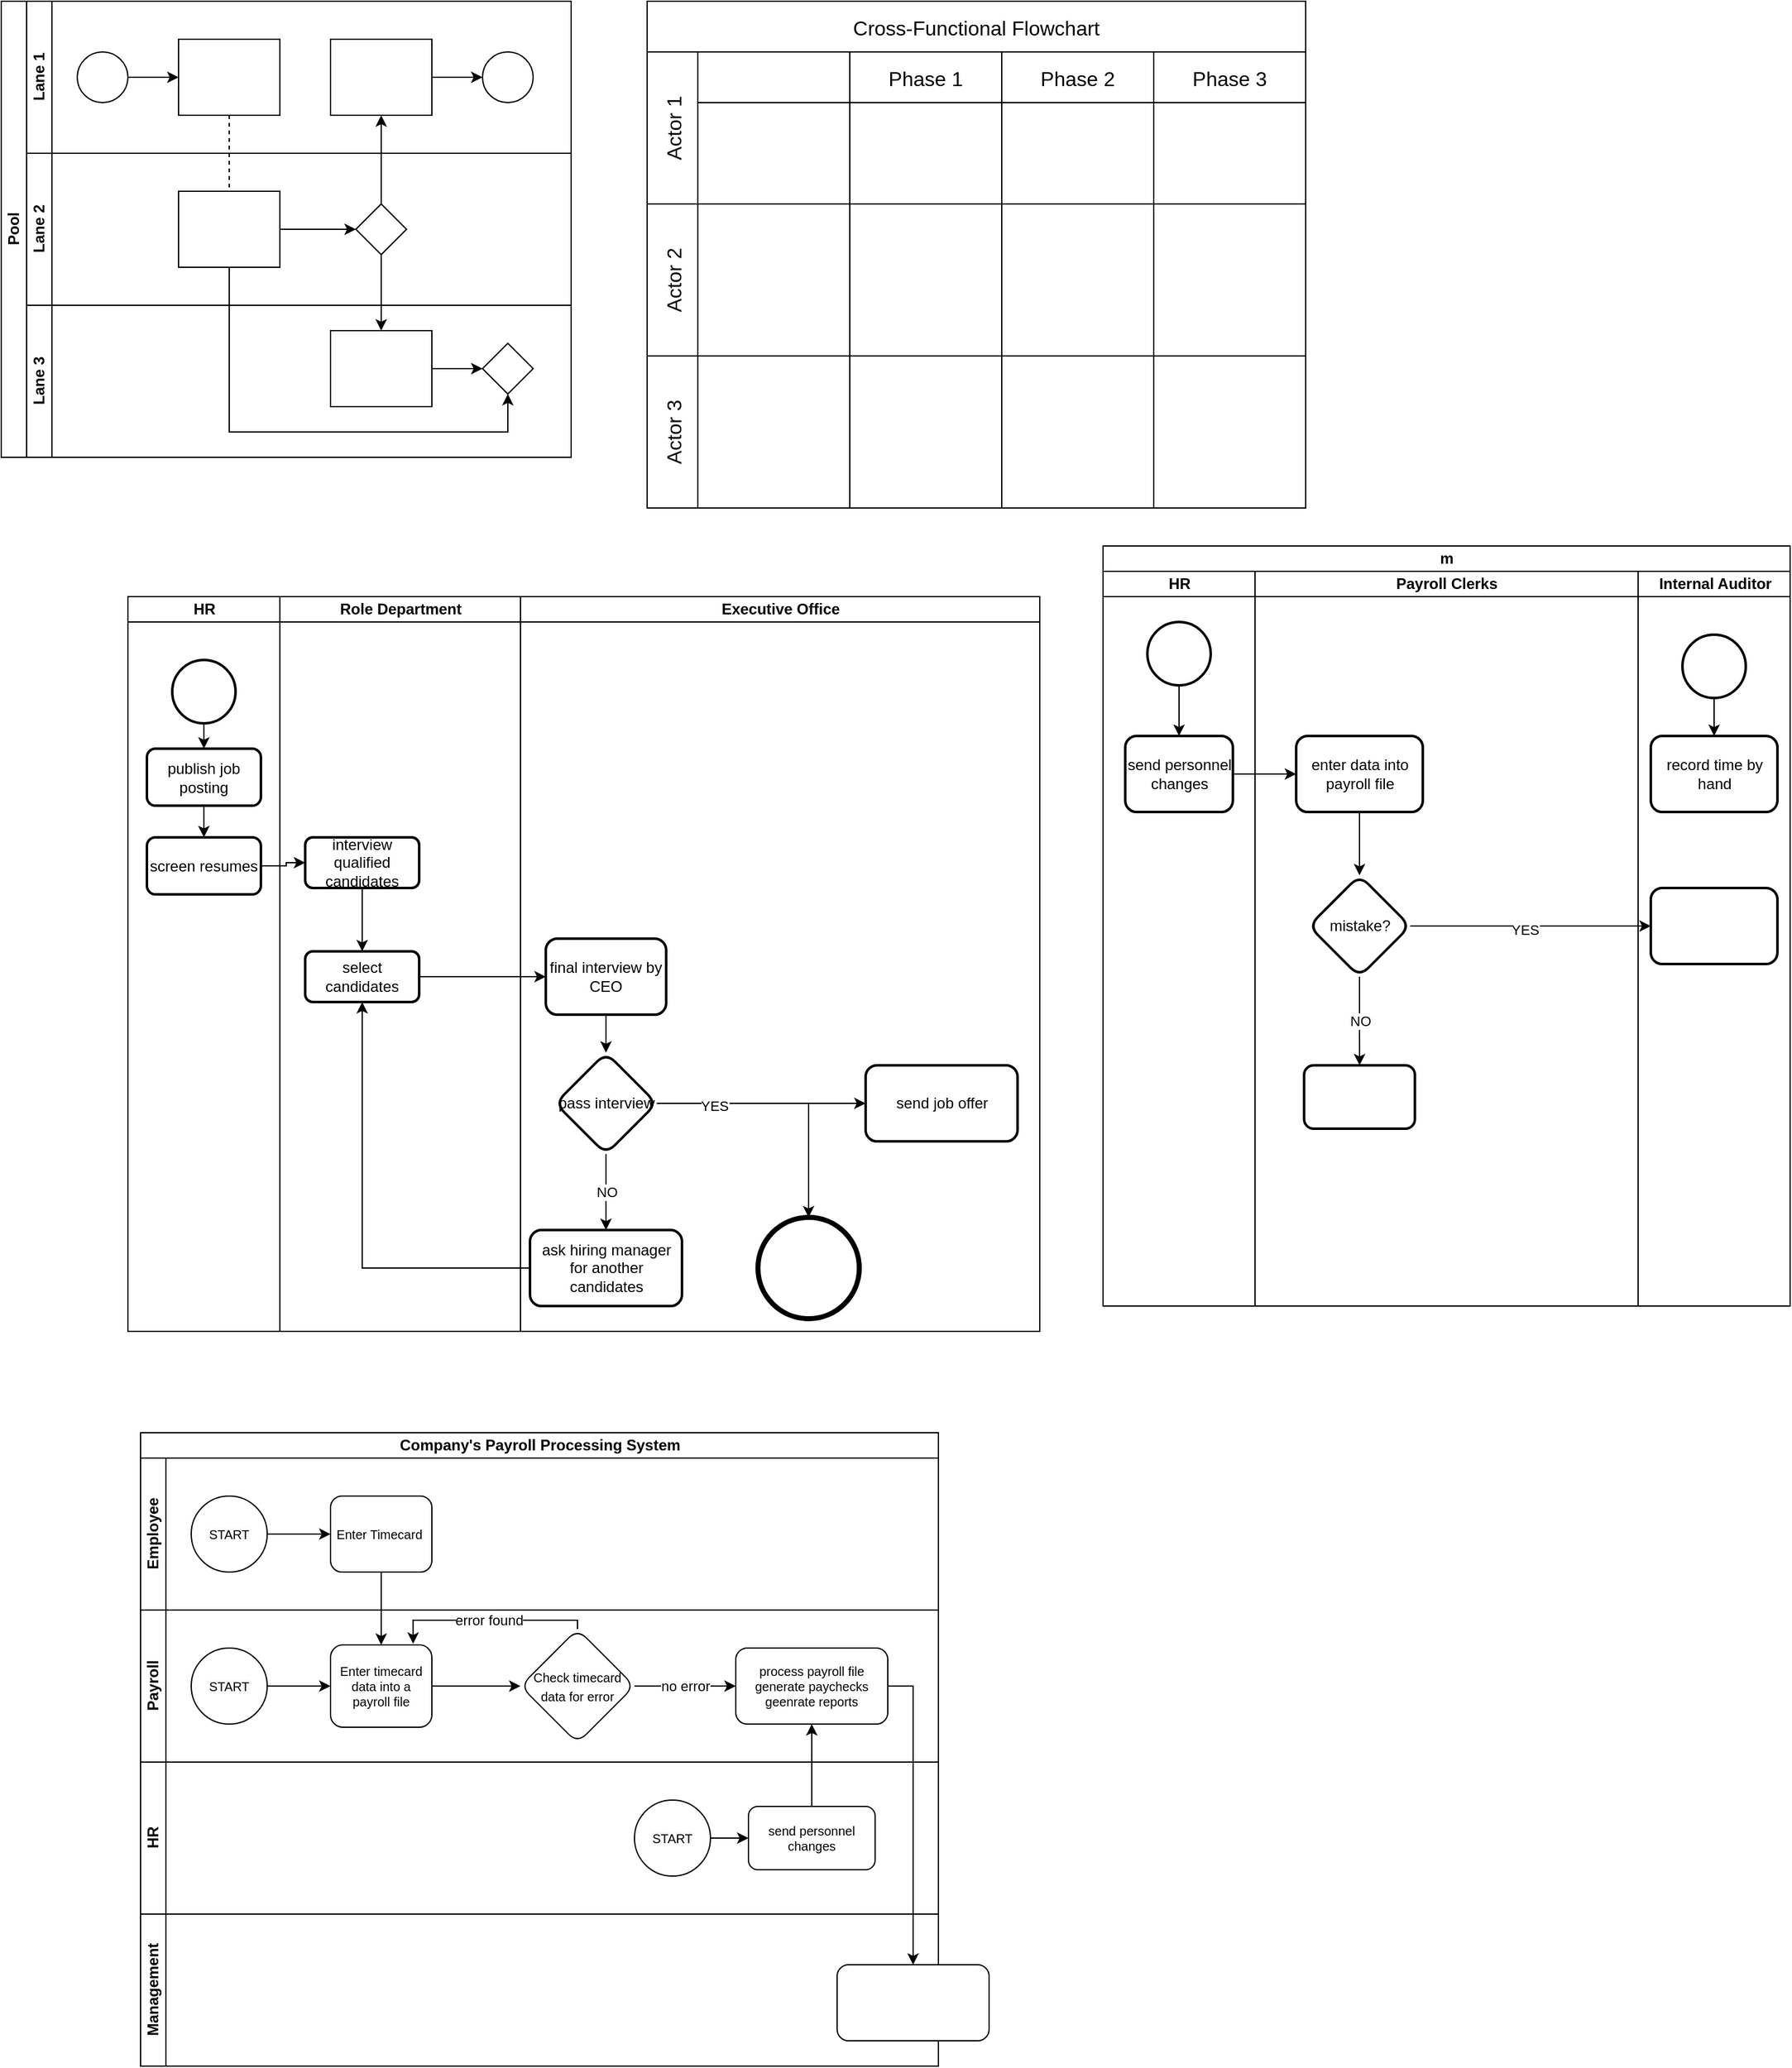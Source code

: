 <mxfile version="24.7.12">
  <diagram id="prtHgNgQTEPvFCAcTncT" name="Page-1">
    <mxGraphModel dx="1122" dy="752" grid="1" gridSize="10" guides="1" tooltips="1" connect="1" arrows="1" fold="1" page="1" pageScale="1" pageWidth="827" pageHeight="1169" math="0" shadow="0">
      <root>
        <mxCell id="0" />
        <mxCell id="1" parent="0" />
        <mxCell id="dNxyNK7c78bLwvsdeMH5-19" value="Pool" style="swimlane;html=1;childLayout=stackLayout;resizeParent=1;resizeParentMax=0;horizontal=0;startSize=20;horizontalStack=0;" parent="1" vertex="1">
          <mxGeometry x="120" y="120" width="450" height="360" as="geometry" />
        </mxCell>
        <mxCell id="dNxyNK7c78bLwvsdeMH5-27" value="" style="edgeStyle=orthogonalEdgeStyle;rounded=0;orthogonalLoop=1;jettySize=auto;html=1;dashed=1;endArrow=none;endFill=0;" parent="dNxyNK7c78bLwvsdeMH5-19" source="dNxyNK7c78bLwvsdeMH5-24" target="dNxyNK7c78bLwvsdeMH5-26" edge="1">
          <mxGeometry relative="1" as="geometry" />
        </mxCell>
        <mxCell id="dNxyNK7c78bLwvsdeMH5-31" style="edgeStyle=orthogonalEdgeStyle;rounded=0;orthogonalLoop=1;jettySize=auto;html=1;endArrow=classic;endFill=1;" parent="dNxyNK7c78bLwvsdeMH5-19" source="dNxyNK7c78bLwvsdeMH5-28" target="dNxyNK7c78bLwvsdeMH5-30" edge="1">
          <mxGeometry relative="1" as="geometry" />
        </mxCell>
        <mxCell id="dNxyNK7c78bLwvsdeMH5-35" style="edgeStyle=orthogonalEdgeStyle;rounded=0;orthogonalLoop=1;jettySize=auto;html=1;endArrow=classic;endFill=1;" parent="dNxyNK7c78bLwvsdeMH5-19" source="dNxyNK7c78bLwvsdeMH5-28" target="dNxyNK7c78bLwvsdeMH5-34" edge="1">
          <mxGeometry relative="1" as="geometry" />
        </mxCell>
        <mxCell id="dNxyNK7c78bLwvsdeMH5-38" style="edgeStyle=orthogonalEdgeStyle;rounded=0;orthogonalLoop=1;jettySize=auto;html=1;endArrow=classic;endFill=1;" parent="dNxyNK7c78bLwvsdeMH5-19" source="dNxyNK7c78bLwvsdeMH5-26" target="dNxyNK7c78bLwvsdeMH5-36" edge="1">
          <mxGeometry relative="1" as="geometry">
            <Array as="points">
              <mxPoint x="180" y="340" />
              <mxPoint x="400" y="340" />
            </Array>
          </mxGeometry>
        </mxCell>
        <mxCell id="dNxyNK7c78bLwvsdeMH5-20" value="Lane 1" style="swimlane;html=1;startSize=20;horizontal=0;" parent="dNxyNK7c78bLwvsdeMH5-19" vertex="1">
          <mxGeometry x="20" width="430" height="120" as="geometry" />
        </mxCell>
        <mxCell id="dNxyNK7c78bLwvsdeMH5-25" value="" style="edgeStyle=orthogonalEdgeStyle;rounded=0;orthogonalLoop=1;jettySize=auto;html=1;" parent="dNxyNK7c78bLwvsdeMH5-20" source="dNxyNK7c78bLwvsdeMH5-23" target="dNxyNK7c78bLwvsdeMH5-24" edge="1">
          <mxGeometry relative="1" as="geometry" />
        </mxCell>
        <mxCell id="dNxyNK7c78bLwvsdeMH5-23" value="" style="ellipse;whiteSpace=wrap;html=1;" parent="dNxyNK7c78bLwvsdeMH5-20" vertex="1">
          <mxGeometry x="40" y="40" width="40" height="40" as="geometry" />
        </mxCell>
        <mxCell id="dNxyNK7c78bLwvsdeMH5-24" value="" style="rounded=0;whiteSpace=wrap;html=1;fontFamily=Helvetica;fontSize=12;fontColor=#000000;align=center;" parent="dNxyNK7c78bLwvsdeMH5-20" vertex="1">
          <mxGeometry x="120" y="30" width="80" height="60" as="geometry" />
        </mxCell>
        <mxCell id="dNxyNK7c78bLwvsdeMH5-33" value="" style="edgeStyle=orthogonalEdgeStyle;rounded=0;orthogonalLoop=1;jettySize=auto;html=1;endArrow=classic;endFill=1;" parent="dNxyNK7c78bLwvsdeMH5-20" source="dNxyNK7c78bLwvsdeMH5-30" target="dNxyNK7c78bLwvsdeMH5-32" edge="1">
          <mxGeometry relative="1" as="geometry" />
        </mxCell>
        <mxCell id="dNxyNK7c78bLwvsdeMH5-30" value="" style="rounded=0;whiteSpace=wrap;html=1;fontFamily=Helvetica;fontSize=12;fontColor=#000000;align=center;" parent="dNxyNK7c78bLwvsdeMH5-20" vertex="1">
          <mxGeometry x="240" y="30" width="80" height="60" as="geometry" />
        </mxCell>
        <mxCell id="dNxyNK7c78bLwvsdeMH5-32" value="" style="ellipse;whiteSpace=wrap;html=1;" parent="dNxyNK7c78bLwvsdeMH5-20" vertex="1">
          <mxGeometry x="360" y="40" width="40" height="40" as="geometry" />
        </mxCell>
        <mxCell id="dNxyNK7c78bLwvsdeMH5-21" value="Lane 2" style="swimlane;html=1;startSize=20;horizontal=0;" parent="dNxyNK7c78bLwvsdeMH5-19" vertex="1">
          <mxGeometry x="20" y="120" width="430" height="120" as="geometry" />
        </mxCell>
        <mxCell id="dNxyNK7c78bLwvsdeMH5-29" value="" style="edgeStyle=orthogonalEdgeStyle;rounded=0;orthogonalLoop=1;jettySize=auto;html=1;endArrow=classic;endFill=1;" parent="dNxyNK7c78bLwvsdeMH5-21" source="dNxyNK7c78bLwvsdeMH5-26" target="dNxyNK7c78bLwvsdeMH5-28" edge="1">
          <mxGeometry relative="1" as="geometry" />
        </mxCell>
        <mxCell id="dNxyNK7c78bLwvsdeMH5-26" value="" style="rounded=0;whiteSpace=wrap;html=1;fontFamily=Helvetica;fontSize=12;fontColor=#000000;align=center;" parent="dNxyNK7c78bLwvsdeMH5-21" vertex="1">
          <mxGeometry x="120" y="30" width="80" height="60" as="geometry" />
        </mxCell>
        <mxCell id="dNxyNK7c78bLwvsdeMH5-28" value="" style="rhombus;whiteSpace=wrap;html=1;fontFamily=Helvetica;fontSize=12;fontColor=#000000;align=center;" parent="dNxyNK7c78bLwvsdeMH5-21" vertex="1">
          <mxGeometry x="260" y="40" width="40" height="40" as="geometry" />
        </mxCell>
        <mxCell id="dNxyNK7c78bLwvsdeMH5-22" value="Lane 3" style="swimlane;html=1;startSize=20;horizontal=0;" parent="dNxyNK7c78bLwvsdeMH5-19" vertex="1">
          <mxGeometry x="20" y="240" width="430" height="120" as="geometry" />
        </mxCell>
        <mxCell id="dNxyNK7c78bLwvsdeMH5-37" value="" style="edgeStyle=orthogonalEdgeStyle;rounded=0;orthogonalLoop=1;jettySize=auto;html=1;endArrow=classic;endFill=1;" parent="dNxyNK7c78bLwvsdeMH5-22" source="dNxyNK7c78bLwvsdeMH5-34" target="dNxyNK7c78bLwvsdeMH5-36" edge="1">
          <mxGeometry relative="1" as="geometry" />
        </mxCell>
        <mxCell id="dNxyNK7c78bLwvsdeMH5-34" value="" style="rounded=0;whiteSpace=wrap;html=1;fontFamily=Helvetica;fontSize=12;fontColor=#000000;align=center;" parent="dNxyNK7c78bLwvsdeMH5-22" vertex="1">
          <mxGeometry x="240" y="20" width="80" height="60" as="geometry" />
        </mxCell>
        <mxCell id="dNxyNK7c78bLwvsdeMH5-36" value="" style="rhombus;whiteSpace=wrap;html=1;fontFamily=Helvetica;fontSize=12;fontColor=#000000;align=center;" parent="dNxyNK7c78bLwvsdeMH5-22" vertex="1">
          <mxGeometry x="360" y="30" width="40" height="40" as="geometry" />
        </mxCell>
        <mxCell id="EUHGNb7Q2XYIIlBr3aWw-1" value="Cross-Functional Flowchart" style="shape=table;childLayout=tableLayout;startSize=40;collapsible=0;recursiveResize=0;expand=0;fontSize=16;" vertex="1" parent="1">
          <mxGeometry x="630" y="120" width="520" height="400" as="geometry" />
        </mxCell>
        <mxCell id="EUHGNb7Q2XYIIlBr3aWw-2" value="Actor 1" style="shape=tableRow;horizontal=0;swimlaneHead=0;swimlaneBody=0;top=0;left=0;strokeColor=inherit;bottom=0;right=0;dropTarget=0;fontStyle=0;fillColor=none;points=[[0,0.5],[1,0.5]];portConstraint=eastwest;startSize=40;collapsible=0;recursiveResize=0;expand=0;fontSize=16;" vertex="1" parent="EUHGNb7Q2XYIIlBr3aWw-1">
          <mxGeometry y="40" width="520" height="120" as="geometry" />
        </mxCell>
        <mxCell id="EUHGNb7Q2XYIIlBr3aWw-14" style="swimlane;swimlaneHead=0;swimlaneBody=0;fontStyle=0;strokeColor=inherit;connectable=0;fillColor=none;startSize=40;collapsible=0;recursiveResize=0;expand=0;fontSize=16;" vertex="1" parent="EUHGNb7Q2XYIIlBr3aWw-2">
          <mxGeometry x="40" width="120" height="120" as="geometry">
            <mxRectangle width="120" height="120" as="alternateBounds" />
          </mxGeometry>
        </mxCell>
        <mxCell id="EUHGNb7Q2XYIIlBr3aWw-3" value="Phase 1" style="swimlane;swimlaneHead=0;swimlaneBody=0;fontStyle=0;strokeColor=inherit;connectable=0;fillColor=none;startSize=40;collapsible=0;recursiveResize=0;expand=0;fontSize=16;" vertex="1" parent="EUHGNb7Q2XYIIlBr3aWw-2">
          <mxGeometry x="160" width="120" height="120" as="geometry">
            <mxRectangle width="120" height="120" as="alternateBounds" />
          </mxGeometry>
        </mxCell>
        <mxCell id="EUHGNb7Q2XYIIlBr3aWw-4" value="Phase 2" style="swimlane;swimlaneHead=0;swimlaneBody=0;fontStyle=0;strokeColor=inherit;connectable=0;fillColor=none;startSize=40;collapsible=0;recursiveResize=0;expand=0;fontSize=16;" vertex="1" parent="EUHGNb7Q2XYIIlBr3aWw-2">
          <mxGeometry x="280" width="120" height="120" as="geometry">
            <mxRectangle width="120" height="120" as="alternateBounds" />
          </mxGeometry>
        </mxCell>
        <mxCell id="EUHGNb7Q2XYIIlBr3aWw-5" value="Phase 3" style="swimlane;swimlaneHead=0;swimlaneBody=0;fontStyle=0;strokeColor=inherit;connectable=0;fillColor=none;startSize=40;collapsible=0;recursiveResize=0;expand=0;fontSize=16;" vertex="1" parent="EUHGNb7Q2XYIIlBr3aWw-2">
          <mxGeometry x="400" width="120" height="120" as="geometry">
            <mxRectangle width="120" height="120" as="alternateBounds" />
          </mxGeometry>
        </mxCell>
        <mxCell id="EUHGNb7Q2XYIIlBr3aWw-6" value="Actor 2" style="shape=tableRow;horizontal=0;swimlaneHead=0;swimlaneBody=0;top=0;left=0;strokeColor=inherit;bottom=0;right=0;dropTarget=0;fontStyle=0;fillColor=none;points=[[0,0.5],[1,0.5]];portConstraint=eastwest;startSize=40;collapsible=0;recursiveResize=0;expand=0;fontSize=16;" vertex="1" parent="EUHGNb7Q2XYIIlBr3aWw-1">
          <mxGeometry y="160" width="520" height="120" as="geometry" />
        </mxCell>
        <mxCell id="EUHGNb7Q2XYIIlBr3aWw-15" style="swimlane;swimlaneHead=0;swimlaneBody=0;fontStyle=0;connectable=0;strokeColor=inherit;fillColor=none;startSize=0;collapsible=0;recursiveResize=0;expand=0;fontSize=16;" vertex="1" parent="EUHGNb7Q2XYIIlBr3aWw-6">
          <mxGeometry x="40" width="120" height="120" as="geometry">
            <mxRectangle width="120" height="120" as="alternateBounds" />
          </mxGeometry>
        </mxCell>
        <mxCell id="EUHGNb7Q2XYIIlBr3aWw-7" value="" style="swimlane;swimlaneHead=0;swimlaneBody=0;fontStyle=0;connectable=0;strokeColor=inherit;fillColor=none;startSize=0;collapsible=0;recursiveResize=0;expand=0;fontSize=16;" vertex="1" parent="EUHGNb7Q2XYIIlBr3aWw-6">
          <mxGeometry x="160" width="120" height="120" as="geometry">
            <mxRectangle width="120" height="120" as="alternateBounds" />
          </mxGeometry>
        </mxCell>
        <mxCell id="EUHGNb7Q2XYIIlBr3aWw-8" value="" style="swimlane;swimlaneHead=0;swimlaneBody=0;fontStyle=0;connectable=0;strokeColor=inherit;fillColor=none;startSize=0;collapsible=0;recursiveResize=0;expand=0;fontSize=16;" vertex="1" parent="EUHGNb7Q2XYIIlBr3aWw-6">
          <mxGeometry x="280" width="120" height="120" as="geometry">
            <mxRectangle width="120" height="120" as="alternateBounds" />
          </mxGeometry>
        </mxCell>
        <mxCell id="EUHGNb7Q2XYIIlBr3aWw-9" value="" style="swimlane;swimlaneHead=0;swimlaneBody=0;fontStyle=0;connectable=0;strokeColor=inherit;fillColor=none;startSize=0;collapsible=0;recursiveResize=0;expand=0;fontSize=16;" vertex="1" parent="EUHGNb7Q2XYIIlBr3aWw-6">
          <mxGeometry x="400" width="120" height="120" as="geometry">
            <mxRectangle width="120" height="120" as="alternateBounds" />
          </mxGeometry>
        </mxCell>
        <mxCell id="EUHGNb7Q2XYIIlBr3aWw-10" value="Actor 3" style="shape=tableRow;horizontal=0;swimlaneHead=0;swimlaneBody=0;top=0;left=0;strokeColor=inherit;bottom=0;right=0;dropTarget=0;fontStyle=0;fillColor=none;points=[[0,0.5],[1,0.5]];portConstraint=eastwest;startSize=40;collapsible=0;recursiveResize=0;expand=0;fontSize=16;" vertex="1" parent="EUHGNb7Q2XYIIlBr3aWw-1">
          <mxGeometry y="280" width="520" height="120" as="geometry" />
        </mxCell>
        <mxCell id="EUHGNb7Q2XYIIlBr3aWw-16" style="swimlane;swimlaneHead=0;swimlaneBody=0;fontStyle=0;connectable=0;strokeColor=inherit;fillColor=none;startSize=0;collapsible=0;recursiveResize=0;expand=0;fontSize=16;" vertex="1" parent="EUHGNb7Q2XYIIlBr3aWw-10">
          <mxGeometry x="40" width="120" height="120" as="geometry">
            <mxRectangle width="120" height="120" as="alternateBounds" />
          </mxGeometry>
        </mxCell>
        <mxCell id="EUHGNb7Q2XYIIlBr3aWw-11" value="" style="swimlane;swimlaneHead=0;swimlaneBody=0;fontStyle=0;connectable=0;strokeColor=inherit;fillColor=none;startSize=0;collapsible=0;recursiveResize=0;expand=0;fontSize=16;" vertex="1" parent="EUHGNb7Q2XYIIlBr3aWw-10">
          <mxGeometry x="160" width="120" height="120" as="geometry">
            <mxRectangle width="120" height="120" as="alternateBounds" />
          </mxGeometry>
        </mxCell>
        <mxCell id="EUHGNb7Q2XYIIlBr3aWw-12" value="" style="swimlane;swimlaneHead=0;swimlaneBody=0;fontStyle=0;connectable=0;strokeColor=inherit;fillColor=none;startSize=0;collapsible=0;recursiveResize=0;expand=0;fontSize=16;" vertex="1" parent="EUHGNb7Q2XYIIlBr3aWw-10">
          <mxGeometry x="280" width="120" height="120" as="geometry">
            <mxRectangle width="120" height="120" as="alternateBounds" />
          </mxGeometry>
        </mxCell>
        <mxCell id="EUHGNb7Q2XYIIlBr3aWw-13" value="" style="swimlane;swimlaneHead=0;swimlaneBody=0;fontStyle=0;connectable=0;strokeColor=inherit;fillColor=none;startSize=0;collapsible=0;recursiveResize=0;expand=0;fontSize=16;" vertex="1" parent="EUHGNb7Q2XYIIlBr3aWw-10">
          <mxGeometry x="400" width="120" height="120" as="geometry">
            <mxRectangle width="120" height="120" as="alternateBounds" />
          </mxGeometry>
        </mxCell>
        <mxCell id="EUHGNb7Q2XYIIlBr3aWw-46" value="" style="edgeStyle=orthogonalEdgeStyle;rounded=0;orthogonalLoop=1;jettySize=auto;html=1;" edge="1" parent="1" source="EUHGNb7Q2XYIIlBr3aWw-39" target="EUHGNb7Q2XYIIlBr3aWw-45">
          <mxGeometry relative="1" as="geometry" />
        </mxCell>
        <mxCell id="EUHGNb7Q2XYIIlBr3aWw-39" value="send job offer" style="rounded=1;whiteSpace=wrap;html=1;strokeWidth=2;" vertex="1" parent="1">
          <mxGeometry x="802.5" y="960" width="120" height="60" as="geometry" />
        </mxCell>
        <mxCell id="EUHGNb7Q2XYIIlBr3aWw-40" value="" style="edgeStyle=orthogonalEdgeStyle;rounded=0;orthogonalLoop=1;jettySize=auto;html=1;" edge="1" parent="1" source="EUHGNb7Q2XYIIlBr3aWw-36" target="EUHGNb7Q2XYIIlBr3aWw-39">
          <mxGeometry relative="1" as="geometry" />
        </mxCell>
        <mxCell id="EUHGNb7Q2XYIIlBr3aWw-48" value="YES" style="edgeLabel;html=1;align=center;verticalAlign=middle;resizable=0;points=[];" vertex="1" connectable="0" parent="EUHGNb7Q2XYIIlBr3aWw-40">
          <mxGeometry x="-0.45" y="-2" relative="1" as="geometry">
            <mxPoint as="offset" />
          </mxGeometry>
        </mxCell>
        <mxCell id="EUHGNb7Q2XYIIlBr3aWw-23" value="Role Department" style="swimlane;startSize=20;html=1;align=center;" vertex="1" parent="1">
          <mxGeometry x="340" y="590" width="190" height="580" as="geometry" />
        </mxCell>
        <mxCell id="EUHGNb7Q2XYIIlBr3aWw-33" value="" style="edgeStyle=orthogonalEdgeStyle;rounded=0;orthogonalLoop=1;jettySize=auto;html=1;" edge="1" parent="EUHGNb7Q2XYIIlBr3aWw-23" source="EUHGNb7Q2XYIIlBr3aWw-30" target="EUHGNb7Q2XYIIlBr3aWw-32">
          <mxGeometry relative="1" as="geometry" />
        </mxCell>
        <mxCell id="EUHGNb7Q2XYIIlBr3aWw-30" value="interview qualified candidates" style="rounded=1;whiteSpace=wrap;html=1;strokeWidth=2;" vertex="1" parent="EUHGNb7Q2XYIIlBr3aWw-23">
          <mxGeometry x="20" y="190" width="90" height="40" as="geometry" />
        </mxCell>
        <mxCell id="EUHGNb7Q2XYIIlBr3aWw-32" value="select candidates" style="rounded=1;whiteSpace=wrap;html=1;strokeWidth=2;" vertex="1" parent="EUHGNb7Q2XYIIlBr3aWw-23">
          <mxGeometry x="20" y="280" width="90" height="40" as="geometry" />
        </mxCell>
        <mxCell id="EUHGNb7Q2XYIIlBr3aWw-31" value="" style="edgeStyle=orthogonalEdgeStyle;rounded=0;orthogonalLoop=1;jettySize=auto;html=1;" edge="1" parent="1" source="EUHGNb7Q2XYIIlBr3aWw-28" target="EUHGNb7Q2XYIIlBr3aWw-30">
          <mxGeometry relative="1" as="geometry" />
        </mxCell>
        <mxCell id="EUHGNb7Q2XYIIlBr3aWw-22" value="HR" style="swimlane;startSize=20;html=1;" vertex="1" parent="1">
          <mxGeometry x="220" y="590" width="120" height="580" as="geometry" />
        </mxCell>
        <mxCell id="EUHGNb7Q2XYIIlBr3aWw-27" value="" style="edgeStyle=orthogonalEdgeStyle;rounded=0;orthogonalLoop=1;jettySize=auto;html=1;" edge="1" parent="EUHGNb7Q2XYIIlBr3aWw-22" source="EUHGNb7Q2XYIIlBr3aWw-25" target="EUHGNb7Q2XYIIlBr3aWw-26">
          <mxGeometry relative="1" as="geometry" />
        </mxCell>
        <mxCell id="EUHGNb7Q2XYIIlBr3aWw-25" value="" style="strokeWidth=2;html=1;shape=mxgraph.flowchart.start_2;whiteSpace=wrap;" vertex="1" parent="EUHGNb7Q2XYIIlBr3aWw-22">
          <mxGeometry x="35" y="50" width="50" height="50" as="geometry" />
        </mxCell>
        <mxCell id="EUHGNb7Q2XYIIlBr3aWw-29" value="" style="edgeStyle=orthogonalEdgeStyle;rounded=0;orthogonalLoop=1;jettySize=auto;html=1;" edge="1" parent="EUHGNb7Q2XYIIlBr3aWw-22" source="EUHGNb7Q2XYIIlBr3aWw-26" target="EUHGNb7Q2XYIIlBr3aWw-28">
          <mxGeometry relative="1" as="geometry" />
        </mxCell>
        <mxCell id="EUHGNb7Q2XYIIlBr3aWw-26" value="publish job posting" style="rounded=1;whiteSpace=wrap;html=1;strokeWidth=2;" vertex="1" parent="EUHGNb7Q2XYIIlBr3aWw-22">
          <mxGeometry x="15" y="120" width="90" height="45" as="geometry" />
        </mxCell>
        <mxCell id="EUHGNb7Q2XYIIlBr3aWw-28" value="screen resumes" style="rounded=1;whiteSpace=wrap;html=1;strokeWidth=2;" vertex="1" parent="EUHGNb7Q2XYIIlBr3aWw-22">
          <mxGeometry x="15" y="190" width="90" height="45" as="geometry" />
        </mxCell>
        <mxCell id="EUHGNb7Q2XYIIlBr3aWw-24" value="Executive Office" style="swimlane;startSize=20;html=1;" vertex="1" parent="1">
          <mxGeometry x="530" y="590" width="410" height="580" as="geometry" />
        </mxCell>
        <mxCell id="EUHGNb7Q2XYIIlBr3aWw-37" value="" style="edgeStyle=orthogonalEdgeStyle;rounded=0;orthogonalLoop=1;jettySize=auto;html=1;" edge="1" parent="EUHGNb7Q2XYIIlBr3aWw-24" source="EUHGNb7Q2XYIIlBr3aWw-34" target="EUHGNb7Q2XYIIlBr3aWw-36">
          <mxGeometry relative="1" as="geometry" />
        </mxCell>
        <mxCell id="EUHGNb7Q2XYIIlBr3aWw-34" value="final interview by CEO" style="rounded=1;whiteSpace=wrap;html=1;strokeWidth=2;" vertex="1" parent="EUHGNb7Q2XYIIlBr3aWw-24">
          <mxGeometry x="20" y="270" width="95" height="60" as="geometry" />
        </mxCell>
        <mxCell id="EUHGNb7Q2XYIIlBr3aWw-36" value="pass interview" style="rhombus;whiteSpace=wrap;html=1;rounded=1;strokeWidth=2;" vertex="1" parent="EUHGNb7Q2XYIIlBr3aWw-24">
          <mxGeometry x="27.5" y="360" width="80" height="80" as="geometry" />
        </mxCell>
        <mxCell id="EUHGNb7Q2XYIIlBr3aWw-45" value="" style="ellipse;whiteSpace=wrap;html=1;rounded=1;strokeWidth=4;" vertex="1" parent="EUHGNb7Q2XYIIlBr3aWw-24">
          <mxGeometry x="187.5" y="490" width="80" height="80" as="geometry" />
        </mxCell>
        <mxCell id="EUHGNb7Q2XYIIlBr3aWw-43" value="ask hiring manager for another candidates" style="whiteSpace=wrap;html=1;rounded=1;strokeWidth=2;" vertex="1" parent="EUHGNb7Q2XYIIlBr3aWw-24">
          <mxGeometry x="7.5" y="500" width="120" height="60" as="geometry" />
        </mxCell>
        <mxCell id="EUHGNb7Q2XYIIlBr3aWw-44" value="NO" style="edgeStyle=orthogonalEdgeStyle;rounded=0;orthogonalLoop=1;jettySize=auto;html=1;" edge="1" parent="EUHGNb7Q2XYIIlBr3aWw-24" source="EUHGNb7Q2XYIIlBr3aWw-36" target="EUHGNb7Q2XYIIlBr3aWw-43">
          <mxGeometry relative="1" as="geometry" />
        </mxCell>
        <mxCell id="EUHGNb7Q2XYIIlBr3aWw-35" value="" style="edgeStyle=orthogonalEdgeStyle;rounded=0;orthogonalLoop=1;jettySize=auto;html=1;" edge="1" parent="1" source="EUHGNb7Q2XYIIlBr3aWw-32" target="EUHGNb7Q2XYIIlBr3aWw-34">
          <mxGeometry relative="1" as="geometry" />
        </mxCell>
        <mxCell id="EUHGNb7Q2XYIIlBr3aWw-47" style="edgeStyle=orthogonalEdgeStyle;rounded=0;orthogonalLoop=1;jettySize=auto;html=1;exitX=0;exitY=0.5;exitDx=0;exitDy=0;entryX=0.5;entryY=1;entryDx=0;entryDy=0;" edge="1" parent="1" source="EUHGNb7Q2XYIIlBr3aWw-43" target="EUHGNb7Q2XYIIlBr3aWw-32">
          <mxGeometry relative="1" as="geometry" />
        </mxCell>
        <mxCell id="EUHGNb7Q2XYIIlBr3aWw-53" value="m" style="swimlane;childLayout=stackLayout;resizeParent=1;resizeParentMax=0;startSize=20;html=1;" vertex="1" parent="1">
          <mxGeometry x="990" y="550" width="542.5" height="600" as="geometry" />
        </mxCell>
        <mxCell id="EUHGNb7Q2XYIIlBr3aWw-54" value="HR" style="swimlane;startSize=20;html=1;" vertex="1" parent="EUHGNb7Q2XYIIlBr3aWw-53">
          <mxGeometry y="20" width="120" height="580" as="geometry" />
        </mxCell>
        <mxCell id="EUHGNb7Q2XYIIlBr3aWw-59" value="" style="edgeStyle=orthogonalEdgeStyle;rounded=0;orthogonalLoop=1;jettySize=auto;html=1;" edge="1" parent="EUHGNb7Q2XYIIlBr3aWw-54" source="EUHGNb7Q2XYIIlBr3aWw-57" target="EUHGNb7Q2XYIIlBr3aWw-58">
          <mxGeometry relative="1" as="geometry" />
        </mxCell>
        <mxCell id="EUHGNb7Q2XYIIlBr3aWw-57" value="" style="strokeWidth=2;html=1;shape=mxgraph.flowchart.start_2;whiteSpace=wrap;" vertex="1" parent="EUHGNb7Q2XYIIlBr3aWw-54">
          <mxGeometry x="35" y="40" width="50" height="50" as="geometry" />
        </mxCell>
        <mxCell id="EUHGNb7Q2XYIIlBr3aWw-58" value="send personnel changes" style="rounded=1;whiteSpace=wrap;html=1;strokeWidth=2;" vertex="1" parent="EUHGNb7Q2XYIIlBr3aWw-54">
          <mxGeometry x="17.5" y="130" width="85" height="60" as="geometry" />
        </mxCell>
        <mxCell id="EUHGNb7Q2XYIIlBr3aWw-55" value="Payroll Clerks" style="swimlane;startSize=20;html=1;" vertex="1" parent="EUHGNb7Q2XYIIlBr3aWw-53">
          <mxGeometry x="120" y="20" width="302.5" height="580" as="geometry" />
        </mxCell>
        <mxCell id="EUHGNb7Q2XYIIlBr3aWw-68" value="" style="edgeStyle=orthogonalEdgeStyle;rounded=0;orthogonalLoop=1;jettySize=auto;html=1;" edge="1" parent="EUHGNb7Q2XYIIlBr3aWw-55" source="EUHGNb7Q2XYIIlBr3aWw-60" target="EUHGNb7Q2XYIIlBr3aWw-67">
          <mxGeometry relative="1" as="geometry" />
        </mxCell>
        <mxCell id="EUHGNb7Q2XYIIlBr3aWw-60" value="enter data into payroll file" style="rounded=1;whiteSpace=wrap;html=1;strokeWidth=2;" vertex="1" parent="EUHGNb7Q2XYIIlBr3aWw-55">
          <mxGeometry x="32.5" y="130" width="100" height="60" as="geometry" />
        </mxCell>
        <mxCell id="EUHGNb7Q2XYIIlBr3aWw-76" value="NO" style="edgeStyle=orthogonalEdgeStyle;rounded=0;orthogonalLoop=1;jettySize=auto;html=1;" edge="1" parent="EUHGNb7Q2XYIIlBr3aWw-55" source="EUHGNb7Q2XYIIlBr3aWw-67" target="EUHGNb7Q2XYIIlBr3aWw-75">
          <mxGeometry relative="1" as="geometry" />
        </mxCell>
        <mxCell id="EUHGNb7Q2XYIIlBr3aWw-67" value="mistake?" style="rhombus;whiteSpace=wrap;html=1;rounded=1;strokeWidth=2;" vertex="1" parent="EUHGNb7Q2XYIIlBr3aWw-55">
          <mxGeometry x="42.5" y="240" width="80" height="80" as="geometry" />
        </mxCell>
        <mxCell id="EUHGNb7Q2XYIIlBr3aWw-75" value="" style="whiteSpace=wrap;html=1;rounded=1;strokeWidth=2;" vertex="1" parent="EUHGNb7Q2XYIIlBr3aWw-55">
          <mxGeometry x="38.75" y="390" width="87.5" height="50" as="geometry" />
        </mxCell>
        <mxCell id="EUHGNb7Q2XYIIlBr3aWw-56" value="Internal Auditor" style="swimlane;startSize=20;html=1;" vertex="1" parent="EUHGNb7Q2XYIIlBr3aWw-53">
          <mxGeometry x="422.5" y="20" width="120" height="580" as="geometry" />
        </mxCell>
        <mxCell id="EUHGNb7Q2XYIIlBr3aWw-69" value="" style="rounded=1;whiteSpace=wrap;html=1;strokeWidth=2;" vertex="1" parent="EUHGNb7Q2XYIIlBr3aWw-56">
          <mxGeometry x="10" y="250" width="100" height="60" as="geometry" />
        </mxCell>
        <mxCell id="EUHGNb7Q2XYIIlBr3aWw-74" value="" style="edgeStyle=orthogonalEdgeStyle;rounded=0;orthogonalLoop=1;jettySize=auto;html=1;" edge="1" parent="EUHGNb7Q2XYIIlBr3aWw-56" source="EUHGNb7Q2XYIIlBr3aWw-72" target="EUHGNb7Q2XYIIlBr3aWw-73">
          <mxGeometry relative="1" as="geometry" />
        </mxCell>
        <mxCell id="EUHGNb7Q2XYIIlBr3aWw-72" value="" style="strokeWidth=2;html=1;shape=mxgraph.flowchart.start_2;whiteSpace=wrap;" vertex="1" parent="EUHGNb7Q2XYIIlBr3aWw-56">
          <mxGeometry x="35" y="50" width="50" height="50" as="geometry" />
        </mxCell>
        <mxCell id="EUHGNb7Q2XYIIlBr3aWw-73" value="record time by hand" style="rounded=1;whiteSpace=wrap;html=1;strokeWidth=2;" vertex="1" parent="EUHGNb7Q2XYIIlBr3aWw-56">
          <mxGeometry x="10" y="130" width="100" height="60" as="geometry" />
        </mxCell>
        <mxCell id="EUHGNb7Q2XYIIlBr3aWw-61" value="" style="edgeStyle=orthogonalEdgeStyle;rounded=0;orthogonalLoop=1;jettySize=auto;html=1;" edge="1" parent="EUHGNb7Q2XYIIlBr3aWw-53" source="EUHGNb7Q2XYIIlBr3aWw-58" target="EUHGNb7Q2XYIIlBr3aWw-60">
          <mxGeometry relative="1" as="geometry" />
        </mxCell>
        <mxCell id="EUHGNb7Q2XYIIlBr3aWw-70" value="" style="edgeStyle=orthogonalEdgeStyle;rounded=0;orthogonalLoop=1;jettySize=auto;html=1;" edge="1" parent="EUHGNb7Q2XYIIlBr3aWw-53" source="EUHGNb7Q2XYIIlBr3aWw-67" target="EUHGNb7Q2XYIIlBr3aWw-69">
          <mxGeometry relative="1" as="geometry" />
        </mxCell>
        <mxCell id="EUHGNb7Q2XYIIlBr3aWw-71" value="YES" style="edgeLabel;html=1;align=center;verticalAlign=middle;resizable=0;points=[];" vertex="1" connectable="0" parent="EUHGNb7Q2XYIIlBr3aWw-70">
          <mxGeometry x="-0.053" y="-3" relative="1" as="geometry">
            <mxPoint as="offset" />
          </mxGeometry>
        </mxCell>
        <mxCell id="EUHGNb7Q2XYIIlBr3aWw-77" value="Company&#39;s Payroll Processing System" style="swimlane;childLayout=stackLayout;resizeParent=1;resizeParentMax=0;horizontal=1;startSize=20;horizontalStack=0;html=1;" vertex="1" parent="1">
          <mxGeometry x="230" y="1250" width="630" height="500" as="geometry" />
        </mxCell>
        <mxCell id="EUHGNb7Q2XYIIlBr3aWw-78" value="Employee" style="swimlane;startSize=20;horizontal=0;html=1;" vertex="1" parent="EUHGNb7Q2XYIIlBr3aWw-77">
          <mxGeometry y="20" width="630" height="120" as="geometry" />
        </mxCell>
        <mxCell id="EUHGNb7Q2XYIIlBr3aWw-85" value="" style="edgeStyle=orthogonalEdgeStyle;rounded=0;orthogonalLoop=1;jettySize=auto;html=1;" edge="1" parent="EUHGNb7Q2XYIIlBr3aWw-78" source="EUHGNb7Q2XYIIlBr3aWw-83" target="EUHGNb7Q2XYIIlBr3aWw-84">
          <mxGeometry relative="1" as="geometry" />
        </mxCell>
        <mxCell id="EUHGNb7Q2XYIIlBr3aWw-83" value="&lt;span style=&quot;color: rgb(0, 0, 0); font-family: Helvetica; font-size: 10px; font-style: normal; font-variant-ligatures: normal; font-variant-caps: normal; font-weight: 400; letter-spacing: normal; orphans: 2; text-align: center; text-indent: 0px; text-transform: none; widows: 2; word-spacing: 0px; -webkit-text-stroke-width: 0px; white-space: nowrap; background-color: rgb(251, 251, 251); text-decoration-thickness: initial; text-decoration-style: initial; text-decoration-color: initial; float: none; display: inline !important;&quot;&gt;START&lt;/span&gt;" style="verticalLabelPosition=middle;verticalAlign=middle;html=1;shape=mxgraph.flowchart.on-page_reference;whiteSpace=wrap;labelPosition=center;align=center;fontSize=10;" vertex="1" parent="EUHGNb7Q2XYIIlBr3aWw-78">
          <mxGeometry x="40" y="30" width="60" height="60" as="geometry" />
        </mxCell>
        <mxCell id="EUHGNb7Q2XYIIlBr3aWw-84" value="Enter Timecard&amp;nbsp;" style="rounded=1;whiteSpace=wrap;html=1;fontSize=10;" vertex="1" parent="EUHGNb7Q2XYIIlBr3aWw-78">
          <mxGeometry x="150" y="30" width="80" height="60" as="geometry" />
        </mxCell>
        <mxCell id="EUHGNb7Q2XYIIlBr3aWw-79" value="Payroll" style="swimlane;startSize=20;horizontal=0;html=1;" vertex="1" parent="EUHGNb7Q2XYIIlBr3aWw-77">
          <mxGeometry y="140" width="630" height="120" as="geometry" />
        </mxCell>
        <mxCell id="EUHGNb7Q2XYIIlBr3aWw-88" value="" style="edgeStyle=orthogonalEdgeStyle;rounded=0;orthogonalLoop=1;jettySize=auto;html=1;" edge="1" parent="EUHGNb7Q2XYIIlBr3aWw-79" source="EUHGNb7Q2XYIIlBr3aWw-86" target="EUHGNb7Q2XYIIlBr3aWw-87">
          <mxGeometry relative="1" as="geometry" />
        </mxCell>
        <mxCell id="EUHGNb7Q2XYIIlBr3aWw-86" value="&lt;span style=&quot;color: rgb(0, 0, 0); font-family: Helvetica; font-size: 10px; font-style: normal; font-variant-ligatures: normal; font-variant-caps: normal; font-weight: 400; letter-spacing: normal; orphans: 2; text-align: center; text-indent: 0px; text-transform: none; widows: 2; word-spacing: 0px; -webkit-text-stroke-width: 0px; white-space: nowrap; background-color: rgb(251, 251, 251); text-decoration-thickness: initial; text-decoration-style: initial; text-decoration-color: initial; float: none; display: inline !important;&quot;&gt;START&lt;/span&gt;" style="verticalLabelPosition=middle;verticalAlign=middle;html=1;shape=mxgraph.flowchart.on-page_reference;whiteSpace=wrap;labelPosition=center;align=center;fontSize=10;" vertex="1" parent="EUHGNb7Q2XYIIlBr3aWw-79">
          <mxGeometry x="40" y="30" width="60" height="60" as="geometry" />
        </mxCell>
        <mxCell id="EUHGNb7Q2XYIIlBr3aWw-91" value="" style="edgeStyle=orthogonalEdgeStyle;rounded=0;orthogonalLoop=1;jettySize=auto;html=1;" edge="1" parent="EUHGNb7Q2XYIIlBr3aWw-79" source="EUHGNb7Q2XYIIlBr3aWw-87" target="EUHGNb7Q2XYIIlBr3aWw-90">
          <mxGeometry relative="1" as="geometry" />
        </mxCell>
        <mxCell id="EUHGNb7Q2XYIIlBr3aWw-87" value="Enter timecard data into a payroll file" style="rounded=1;whiteSpace=wrap;html=1;fontSize=10;" vertex="1" parent="EUHGNb7Q2XYIIlBr3aWw-79">
          <mxGeometry x="150" y="27.5" width="80" height="65" as="geometry" />
        </mxCell>
        <mxCell id="EUHGNb7Q2XYIIlBr3aWw-94" value="no error" style="edgeStyle=orthogonalEdgeStyle;rounded=0;orthogonalLoop=1;jettySize=auto;html=1;" edge="1" parent="EUHGNb7Q2XYIIlBr3aWw-79" source="EUHGNb7Q2XYIIlBr3aWw-90" target="EUHGNb7Q2XYIIlBr3aWw-93">
          <mxGeometry relative="1" as="geometry" />
        </mxCell>
        <mxCell id="EUHGNb7Q2XYIIlBr3aWw-90" value="&lt;font style=&quot;font-size: 10px;&quot;&gt;Check timecard data for error&lt;/font&gt;" style="rhombus;whiteSpace=wrap;html=1;rounded=1;" vertex="1" parent="EUHGNb7Q2XYIIlBr3aWw-79">
          <mxGeometry x="300" y="15" width="90" height="90" as="geometry" />
        </mxCell>
        <mxCell id="EUHGNb7Q2XYIIlBr3aWw-93" value="process payroll file&lt;div&gt;generate paychecks&lt;/div&gt;&lt;div&gt;geenrate reports&lt;/div&gt;" style="whiteSpace=wrap;html=1;rounded=1;fontSize=10;" vertex="1" parent="EUHGNb7Q2XYIIlBr3aWw-79">
          <mxGeometry x="470" y="30" width="120" height="60" as="geometry" />
        </mxCell>
        <mxCell id="EUHGNb7Q2XYIIlBr3aWw-96" value="error found" style="edgeStyle=orthogonalEdgeStyle;rounded=0;orthogonalLoop=1;jettySize=auto;html=1;entryX=0.815;entryY=-0.013;entryDx=0;entryDy=0;entryPerimeter=0;" edge="1" parent="EUHGNb7Q2XYIIlBr3aWw-79" source="EUHGNb7Q2XYIIlBr3aWw-90" target="EUHGNb7Q2XYIIlBr3aWw-87">
          <mxGeometry relative="1" as="geometry">
            <Array as="points">
              <mxPoint x="345" y="8" />
              <mxPoint x="215" y="8" />
            </Array>
          </mxGeometry>
        </mxCell>
        <mxCell id="EUHGNb7Q2XYIIlBr3aWw-80" value="HR" style="swimlane;startSize=20;horizontal=0;html=1;" vertex="1" parent="EUHGNb7Q2XYIIlBr3aWw-77">
          <mxGeometry y="260" width="630" height="120" as="geometry" />
        </mxCell>
        <mxCell id="EUHGNb7Q2XYIIlBr3aWw-99" value="" style="edgeStyle=orthogonalEdgeStyle;rounded=0;orthogonalLoop=1;jettySize=auto;html=1;" edge="1" parent="EUHGNb7Q2XYIIlBr3aWw-80" source="EUHGNb7Q2XYIIlBr3aWw-97" target="EUHGNb7Q2XYIIlBr3aWw-98">
          <mxGeometry relative="1" as="geometry" />
        </mxCell>
        <mxCell id="EUHGNb7Q2XYIIlBr3aWw-97" value="&lt;span style=&quot;color: rgb(0, 0, 0); font-family: Helvetica; font-size: 10px; font-style: normal; font-variant-ligatures: normal; font-variant-caps: normal; font-weight: 400; letter-spacing: normal; orphans: 2; text-align: center; text-indent: 0px; text-transform: none; widows: 2; word-spacing: 0px; -webkit-text-stroke-width: 0px; white-space: nowrap; background-color: rgb(251, 251, 251); text-decoration-thickness: initial; text-decoration-style: initial; text-decoration-color: initial; float: none; display: inline !important;&quot;&gt;START&lt;/span&gt;" style="verticalLabelPosition=middle;verticalAlign=middle;html=1;shape=mxgraph.flowchart.on-page_reference;whiteSpace=wrap;labelPosition=center;align=center;fontSize=10;" vertex="1" parent="EUHGNb7Q2XYIIlBr3aWw-80">
          <mxGeometry x="390" y="30" width="60" height="60" as="geometry" />
        </mxCell>
        <mxCell id="EUHGNb7Q2XYIIlBr3aWw-98" value="send personnel changes" style="rounded=1;whiteSpace=wrap;html=1;fontSize=10;" vertex="1" parent="EUHGNb7Q2XYIIlBr3aWw-80">
          <mxGeometry x="480" y="35" width="100" height="50" as="geometry" />
        </mxCell>
        <mxCell id="EUHGNb7Q2XYIIlBr3aWw-101" value="Management" style="swimlane;startSize=20;horizontal=0;html=1;" vertex="1" parent="EUHGNb7Q2XYIIlBr3aWw-77">
          <mxGeometry y="380" width="630" height="120" as="geometry" />
        </mxCell>
        <mxCell id="EUHGNb7Q2XYIIlBr3aWw-89" value="" style="edgeStyle=orthogonalEdgeStyle;rounded=0;orthogonalLoop=1;jettySize=auto;html=1;" edge="1" parent="EUHGNb7Q2XYIIlBr3aWw-77" source="EUHGNb7Q2XYIIlBr3aWw-84" target="EUHGNb7Q2XYIIlBr3aWw-87">
          <mxGeometry relative="1" as="geometry" />
        </mxCell>
        <mxCell id="EUHGNb7Q2XYIIlBr3aWw-100" value="" style="edgeStyle=orthogonalEdgeStyle;rounded=0;orthogonalLoop=1;jettySize=auto;html=1;" edge="1" parent="EUHGNb7Q2XYIIlBr3aWw-77" source="EUHGNb7Q2XYIIlBr3aWw-98" target="EUHGNb7Q2XYIIlBr3aWw-93">
          <mxGeometry relative="1" as="geometry" />
        </mxCell>
        <mxCell id="EUHGNb7Q2XYIIlBr3aWw-102" value="" style="rounded=1;whiteSpace=wrap;html=1;fontSize=10;" vertex="1" parent="1">
          <mxGeometry x="780" y="1670" width="120" height="60" as="geometry" />
        </mxCell>
        <mxCell id="EUHGNb7Q2XYIIlBr3aWw-103" value="" style="edgeStyle=orthogonalEdgeStyle;rounded=0;orthogonalLoop=1;jettySize=auto;html=1;" edge="1" parent="1" source="EUHGNb7Q2XYIIlBr3aWw-93" target="EUHGNb7Q2XYIIlBr3aWw-102">
          <mxGeometry relative="1" as="geometry">
            <Array as="points">
              <mxPoint x="840" y="1450" />
            </Array>
          </mxGeometry>
        </mxCell>
      </root>
    </mxGraphModel>
  </diagram>
</mxfile>
